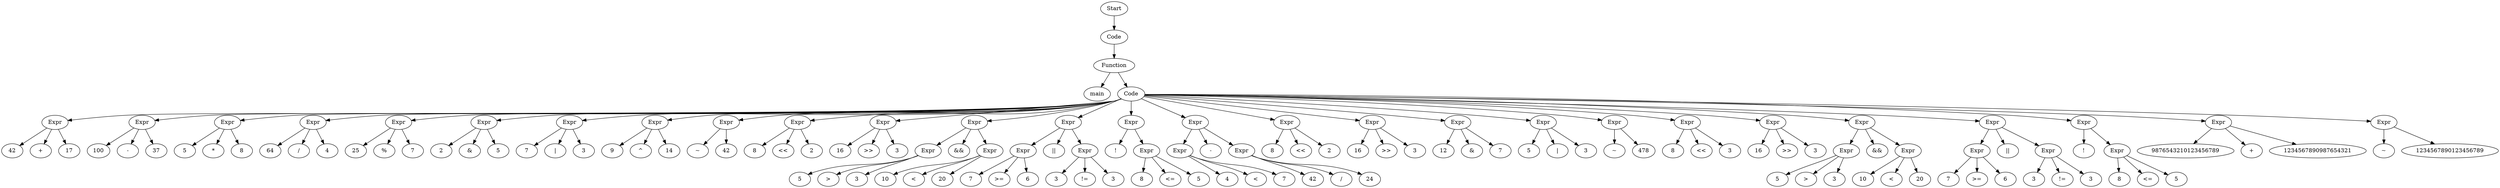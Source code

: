 digraph AST {
  "125460895562672" [label="Start"];
  "125460895562672" -> "125460895547456";
  "125460895547456" [label="Code"];
  "125460895547456" -> "125460895549328";
  "125460895549328" [label="Function"];
  "125460895549328" -> "125460895558352";
  "125460895549328" -> "125460895563200";
  "125460895558352" [label="main"];
  "125460895563200" [label="Code"];
  "125460895563200" -> "125460895554512";
  "125460895563200" -> "125460895562912";
  "125460895563200" -> "125460895550960";
  "125460895563200" -> "125460895551248";
  "125460895563200" -> "125460895558784";
  "125460895563200" -> "125460893745552";
  "125460895563200" -> "125460893746272";
  "125460895563200" -> "125460893746992";
  "125460895563200" -> "125460893747712";
  "125460895563200" -> "125460893748192";
  "125460895563200" -> "125460893748912";
  "125460895563200" -> "125460893749632";
  "125460895563200" -> "125460893750832";
  "125460895563200" -> "125460893752512";
  "125460895563200" -> "125460893753472";
  "125460895563200" -> "125460893755152";
  "125460895563200" -> "125460893756256";
  "125460895563200" -> "125460893756976";
  "125460895563200" -> "125460893757696";
  "125460895563200" -> "125460893758416";
  "125460895563200" -> "125460893758896";
  "125460895563200" -> "125460893759616";
  "125460895563200" -> "125460893760336";
  "125460895563200" -> "125460893794368";
  "125460895563200" -> "125460893796048";
  "125460895563200" -> "125460893797008";
  "125460895563200" -> "125460893798208";
  "125460895554512" [label="Expr"];
  "125460895554512" -> "125460895547936";
  "125460895554512" -> "125460895550768";
  "125460895554512" -> "125460895551440";
  "125460895547936" [label="42"];
  "125460895550768" [label="+"];
  "125460895551440" [label="17"];
  "125460895562912" [label="Expr"];
  "125460895562912" -> "125460895554128";
  "125460895562912" -> "125460895555040";
  "125460895562912" -> "125460895551296";
  "125460895554128" [label="100"];
  "125460895555040" [label="-"];
  "125460895551296" [label="37"];
  "125460895550960" [label="Expr"];
  "125460895550960" -> "125460895563056";
  "125460895550960" -> "125460895562864";
  "125460895550960" -> "125460895563680";
  "125460895563056" [label="5"];
  "125460895562864" [label="*"];
  "125460895563680" [label="8"];
  "125460895551248" [label="Expr"];
  "125460895551248" -> "125460895562240";
  "125460895551248" -> "125460895562384";
  "125460895551248" -> "125460895548608";
  "125460895562240" [label="64"];
  "125460895562384" [label="/"];
  "125460895548608" [label="4"];
  "125460895558784" [label="Expr"];
  "125460895558784" -> "125460893745360";
  "125460895558784" -> "125460893745264";
  "125460895558784" -> "125460893745648";
  "125460893745360" [label="25"];
  "125460893745264" [label="%"];
  "125460893745648" [label="7"];
  "125460893745552" [label="Expr"];
  "125460893745552" -> "125460893746080";
  "125460893745552" -> "125460893745984";
  "125460893745552" -> "125460893746368";
  "125460893746080" [label="2"];
  "125460893745984" [label="&"];
  "125460893746368" [label="5"];
  "125460893746272" [label="Expr"];
  "125460893746272" -> "125460893746800";
  "125460893746272" -> "125460893746704";
  "125460893746272" -> "125460893747088";
  "125460893746800" [label="7"];
  "125460893746704" [label="|"];
  "125460893747088" [label="3"];
  "125460893746992" [label="Expr"];
  "125460893746992" -> "125460893747520";
  "125460893746992" -> "125460893747424";
  "125460893746992" -> "125460893747808";
  "125460893747520" [label="9"];
  "125460893747424" [label="^"];
  "125460893747808" [label="14"];
  "125460893747712" [label="Expr"];
  "125460893747712" -> "125460893747952";
  "125460893747712" -> "125460893748288";
  "125460893747952" [label="~"];
  "125460893748288" [label="42"];
  "125460893748192" [label="Expr"];
  "125460893748192" -> "125460893748720";
  "125460893748192" -> "125460893748624";
  "125460893748192" -> "125460893749008";
  "125460893748720" [label="8"];
  "125460893748624" [label="<<"];
  "125460893749008" [label="2"];
  "125460893748912" [label="Expr"];
  "125460893748912" -> "125460893749440";
  "125460893748912" -> "125460893749344";
  "125460893748912" -> "125460893749728";
  "125460893749440" [label="16"];
  "125460893749344" [label=">>"];
  "125460893749728" [label="3"];
  "125460893749632" [label="Expr"];
  "125460893749632" -> "125460893750016";
  "125460893749632" -> "125460893750064";
  "125460893749632" -> "125460893750784";
  "125460893750016" [label="Expr"];
  "125460893750016" -> "125460893750448";
  "125460893750016" -> "125460893750352";
  "125460893750016" -> "125460893750736";
  "125460893750448" [label="5"];
  "125460893750352" [label=">"];
  "125460893750736" [label="3"];
  "125460893750064" [label="&&"];
  "125460893750784" [label="Expr"];
  "125460893750784" -> "125460893751216";
  "125460893750784" -> "125460893751120";
  "125460893750784" -> "125460893751504";
  "125460893751216" [label="10"];
  "125460893751120" [label="<"];
  "125460893751504" [label="20"];
  "125460893750832" [label="Expr"];
  "125460893750832" -> "125460893751696";
  "125460893750832" -> "125460893751744";
  "125460893750832" -> "125460893752464";
  "125460893751696" [label="Expr"];
  "125460893751696" -> "125460893752128";
  "125460893751696" -> "125460893752032";
  "125460893751696" -> "125460893752416";
  "125460893752128" [label="7"];
  "125460893752032" [label=">="];
  "125460893752416" [label="6"];
  "125460893751744" [label="||"];
  "125460893752464" [label="Expr"];
  "125460893752464" -> "125460893752896";
  "125460893752464" -> "125460893752800";
  "125460893752464" -> "125460893753184";
  "125460893752896" [label="3"];
  "125460893752800" [label="!="];
  "125460893753184" [label="3"];
  "125460893752512" [label="Expr"];
  "125460893752512" -> "125460893753232";
  "125460893752512" -> "125460893753424";
  "125460893753232" [label="!"];
  "125460893753424" [label="Expr"];
  "125460893753424" -> "125460893753856";
  "125460893753424" -> "125460893753760";
  "125460893753424" -> "125460893754144";
  "125460893753856" [label="8"];
  "125460893753760" [label="<="];
  "125460893754144" [label="5"];
  "125460893753472" [label="Expr"];
  "125460893753472" -> "125460893754336";
  "125460893753472" -> "125460893754384";
  "125460893753472" -> "125460893754528";
  "125460893754336" [label="Expr"];
  "125460893754336" -> "125460893754768";
  "125460893754336" -> "125460893754672";
  "125460893754336" -> "125460893755056";
  "125460893754768" [label="4"];
  "125460893754672" [label="<"];
  "125460893755056" [label="7"];
  "125460893754384" [label="-"];
  "125460893754528" [label="Expr"];
  "125460893754528" -> "125460893755392";
  "125460893754528" -> "125460893755296";
  "125460893754528" -> "125460893755680";
  "125460893755392" [label="42"];
  "125460893755296" [label="/"];
  "125460893755680" [label="24"];
  "125460893755152" [label="Expr"];
  "125460893755152" -> "125460893756064";
  "125460893755152" -> "125460893755968";
  "125460893755152" -> "125460893756352";
  "125460893756064" [label="8"];
  "125460893755968" [label="<<"];
  "125460893756352" [label="2"];
  "125460893756256" [label="Expr"];
  "125460893756256" -> "125460893756784";
  "125460893756256" -> "125460893756688";
  "125460893756256" -> "125460893757072";
  "125460893756784" [label="16"];
  "125460893756688" [label=">>"];
  "125460893757072" [label="3"];
  "125460893756976" [label="Expr"];
  "125460893756976" -> "125460893757504";
  "125460893756976" -> "125460893757408";
  "125460893756976" -> "125460893757792";
  "125460893757504" [label="12"];
  "125460893757408" [label="&"];
  "125460893757792" [label="7"];
  "125460893757696" [label="Expr"];
  "125460893757696" -> "125460893758224";
  "125460893757696" -> "125460893758128";
  "125460893757696" -> "125460893758512";
  "125460893758224" [label="5"];
  "125460893758128" [label="|"];
  "125460893758512" [label="3"];
  "125460893758416" [label="Expr"];
  "125460893758416" -> "125460893758656";
  "125460893758416" -> "125460893758992";
  "125460893758656" [label="~"];
  "125460893758992" [label="478"];
  "125460893758896" [label="Expr"];
  "125460893758896" -> "125460893759424";
  "125460893758896" -> "125460893759328";
  "125460893758896" -> "125460893759712";
  "125460893759424" [label="8"];
  "125460893759328" [label="<<"];
  "125460893759712" [label="3"];
  "125460893759616" [label="Expr"];
  "125460893759616" -> "125460893760144";
  "125460893759616" -> "125460893760048";
  "125460893759616" -> "125460893760432";
  "125460893760144" [label="16"];
  "125460893760048" [label=">>"];
  "125460893760432" [label="3"];
  "125460893760336" [label="Expr"];
  "125460893760336" -> "125460893760720";
  "125460893760336" -> "125460893760768";
  "125460893760336" -> "125460893761488";
  "125460893760720" [label="Expr"];
  "125460893760720" -> "125460893761152";
  "125460893760720" -> "125460893761056";
  "125460893760720" -> "125460893761440";
  "125460893761152" [label="5"];
  "125460893761056" [label=">"];
  "125460893761440" [label="3"];
  "125460893760768" [label="&&"];
  "125460893761488" [label="Expr"];
  "125460893761488" -> "125460893794752";
  "125460893761488" -> "125460893794656";
  "125460893761488" -> "125460893795040";
  "125460893794752" [label="10"];
  "125460893794656" [label="<"];
  "125460893795040" [label="20"];
  "125460893794368" [label="Expr"];
  "125460893794368" -> "125460893795232";
  "125460893794368" -> "125460893795280";
  "125460893794368" -> "125460893796000";
  "125460893795232" [label="Expr"];
  "125460893795232" -> "125460893795664";
  "125460893795232" -> "125460893795568";
  "125460893795232" -> "125460893795952";
  "125460893795664" [label="7"];
  "125460893795568" [label=">="];
  "125460893795952" [label="6"];
  "125460893795280" [label="||"];
  "125460893796000" [label="Expr"];
  "125460893796000" -> "125460893796432";
  "125460893796000" -> "125460893796336";
  "125460893796000" -> "125460893796720";
  "125460893796432" [label="3"];
  "125460893796336" [label="!="];
  "125460893796720" [label="3"];
  "125460893796048" [label="Expr"];
  "125460893796048" -> "125460893796768";
  "125460893796048" -> "125460893796960";
  "125460893796768" [label="!"];
  "125460893796960" [label="Expr"];
  "125460893796960" -> "125460893797392";
  "125460893796960" -> "125460893797296";
  "125460893796960" -> "125460893797680";
  "125460893797392" [label="8"];
  "125460893797296" [label="<="];
  "125460893797680" [label="5"];
  "125460893797008" [label="Expr"];
  "125460893797008" -> "125460893798016";
  "125460893797008" -> "125460893797920";
  "125460893797008" -> "125460893798304";
  "125460893798016" [label="9876543210123456789"];
  "125460893797920" [label="+"];
  "125460893798304" [label="1234567890987654321"];
  "125460893798208" [label="Expr"];
  "125460893798208" -> "125460893798448";
  "125460893798208" -> "125460893798784";
  "125460893798448" [label="~"];
  "125460893798784" [label="1234567890123456789"];
}
